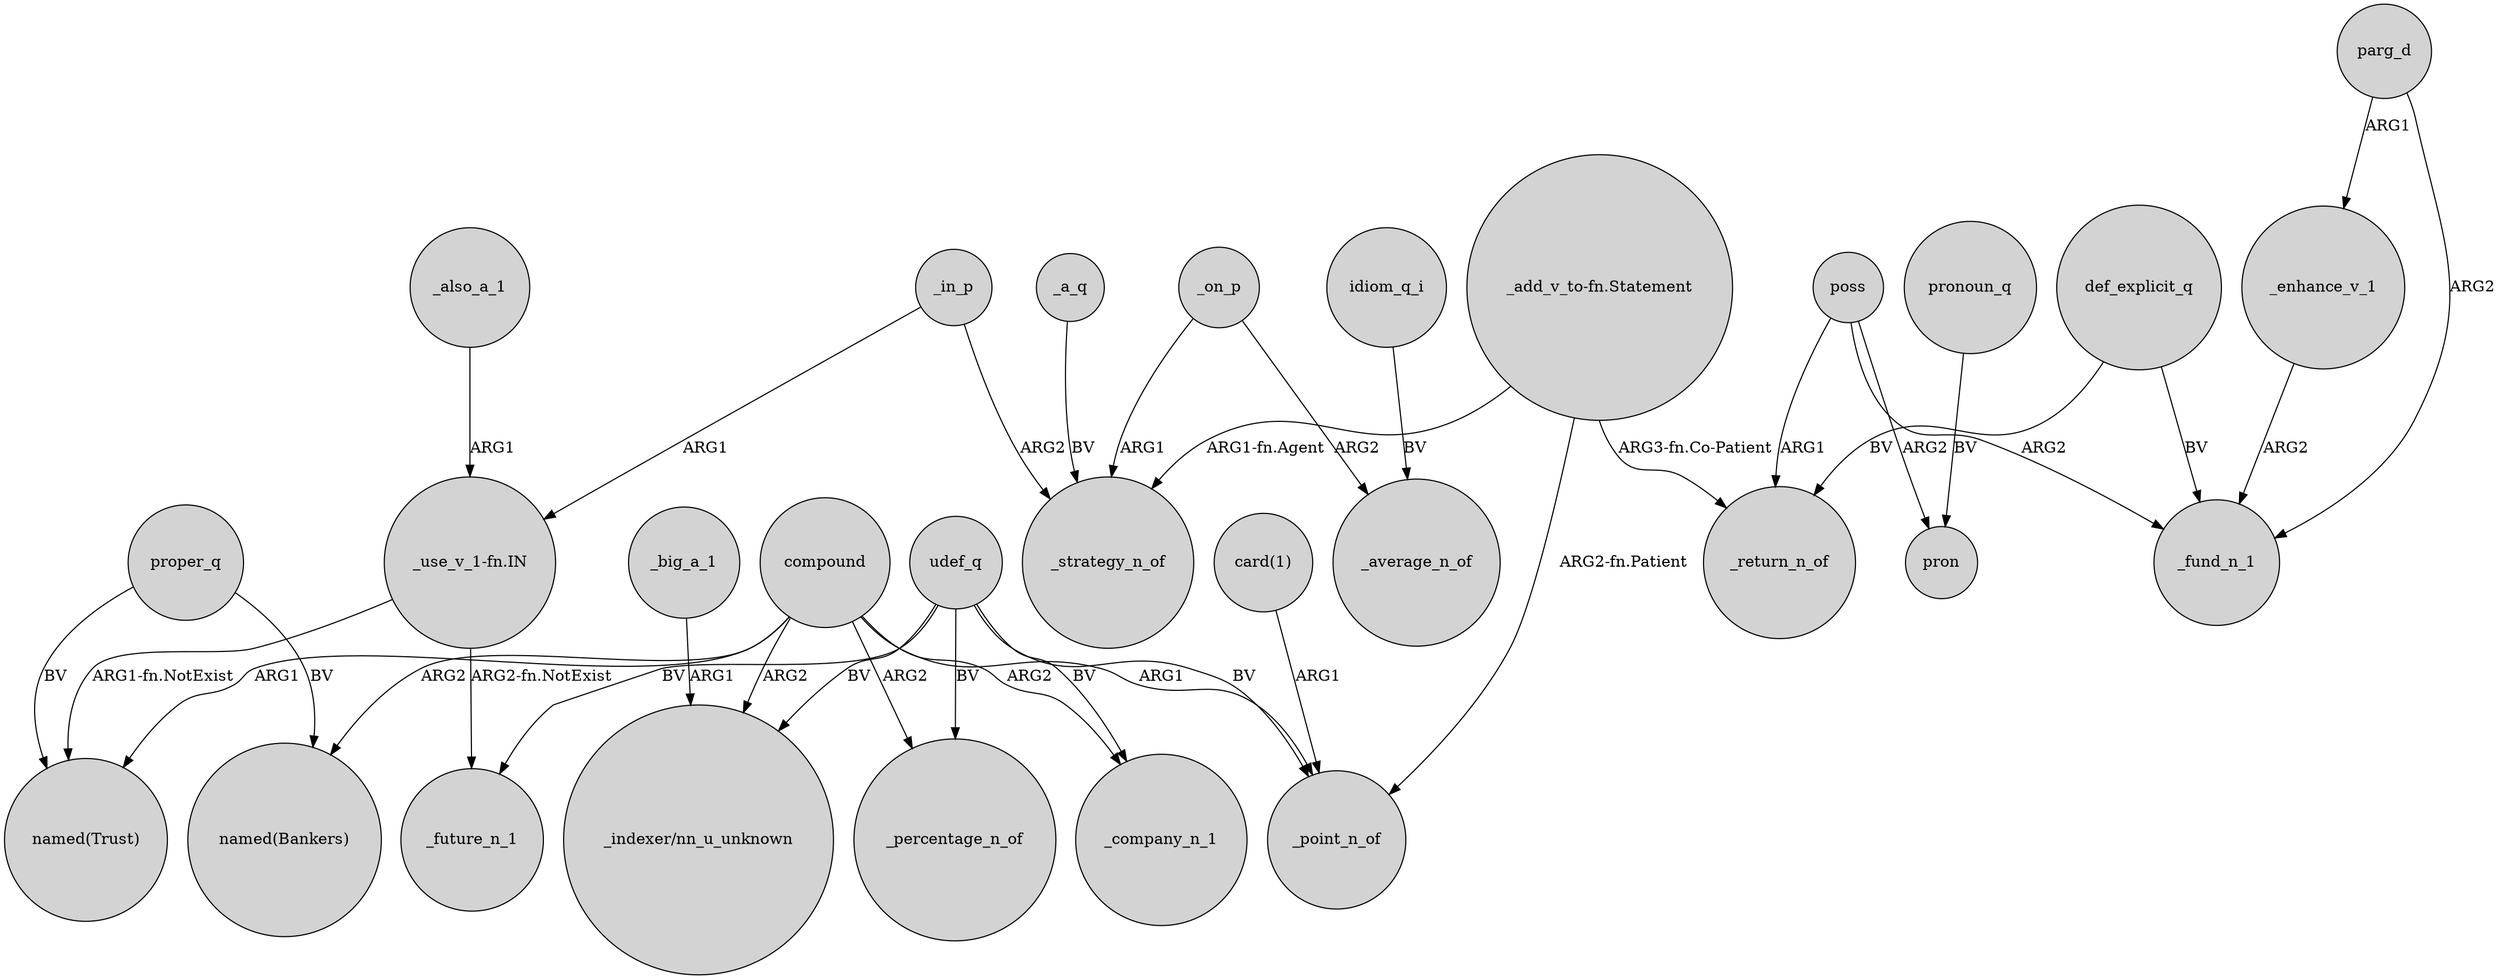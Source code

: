 digraph {
	node [shape=circle style=filled]
	compound -> "named(Bankers)" [label=ARG2]
	"_use_v_1-fn.IN" -> "named(Trust)" [label="ARG1-fn.NotExist"]
	_in_p -> _strategy_n_of [label=ARG2]
	idiom_q_i -> _average_n_of [label=BV]
	poss -> pron [label=ARG2]
	_enhance_v_1 -> _fund_n_1 [label=ARG2]
	proper_q -> "named(Bankers)" [label=BV]
	"_use_v_1-fn.IN" -> _future_n_1 [label="ARG2-fn.NotExist"]
	def_explicit_q -> _return_n_of [label=BV]
	poss -> _fund_n_1 [label=ARG2]
	compound -> _company_n_1 [label=ARG2]
	compound -> _percentage_n_of [label=ARG2]
	def_explicit_q -> _fund_n_1 [label=BV]
	compound -> "named(Trust)" [label=ARG1]
	udef_q -> "_indexer/nn_u_unknown" [label=BV]
	_on_p -> _strategy_n_of [label=ARG1]
	parg_d -> _fund_n_1 [label=ARG2]
	_big_a_1 -> "_indexer/nn_u_unknown" [label=ARG1]
	"_add_v_to-fn.Statement" -> _strategy_n_of [label="ARG1-fn.Agent"]
	"_add_v_to-fn.Statement" -> _return_n_of [label="ARG3-fn.Co-Patient"]
	compound -> _point_n_of [label=ARG1]
	pronoun_q -> pron [label=BV]
	poss -> _return_n_of [label=ARG1]
	proper_q -> "named(Trust)" [label=BV]
	parg_d -> _enhance_v_1 [label=ARG1]
	"card(1)" -> _point_n_of [label=ARG1]
	_in_p -> "_use_v_1-fn.IN" [label=ARG1]
	udef_q -> _future_n_1 [label=BV]
	udef_q -> _percentage_n_of [label=BV]
	_also_a_1 -> "_use_v_1-fn.IN" [label=ARG1]
	compound -> "_indexer/nn_u_unknown" [label=ARG2]
	"_add_v_to-fn.Statement" -> _point_n_of [label="ARG2-fn.Patient"]
	udef_q -> _company_n_1 [label=BV]
	_a_q -> _strategy_n_of [label=BV]
	_on_p -> _average_n_of [label=ARG2]
	udef_q -> _point_n_of [label=BV]
}
